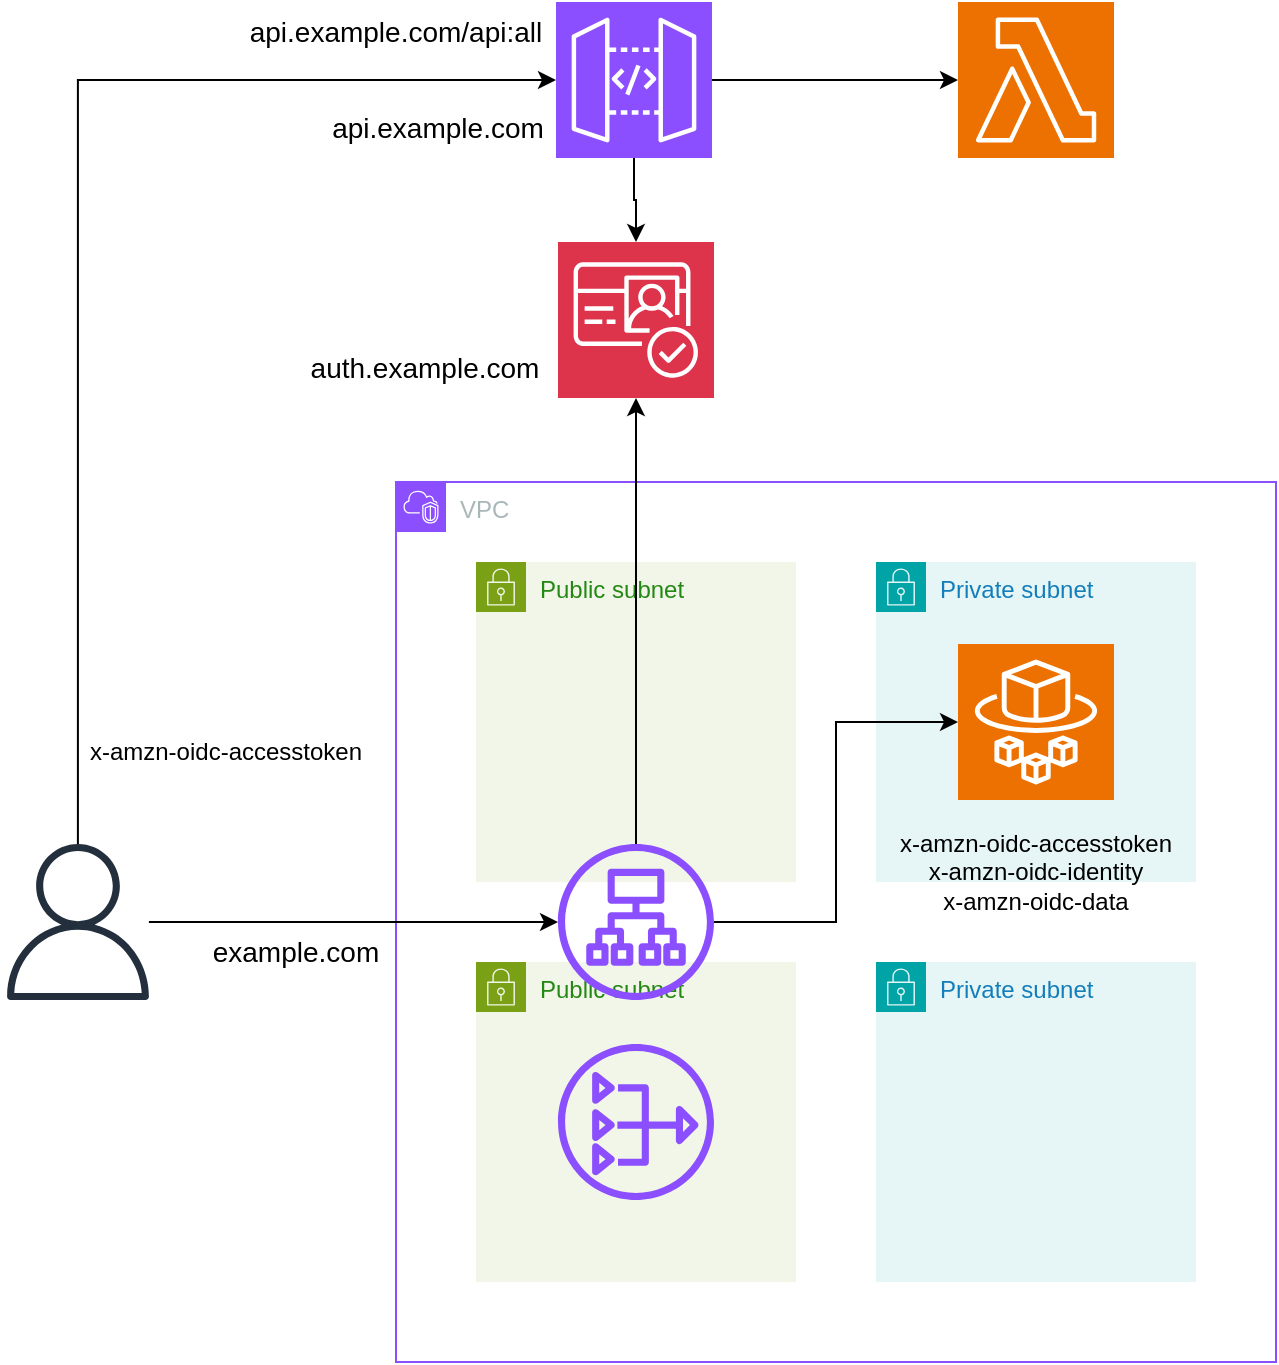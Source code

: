 <mxfile version="28.2.5">
  <diagram name="Page-1" id="xQk2VMeukjMJ57Q2-e7f">
    <mxGraphModel dx="2210" dy="1893" grid="1" gridSize="10" guides="1" tooltips="1" connect="1" arrows="1" fold="1" page="1" pageScale="1" pageWidth="850" pageHeight="1100" math="0" shadow="0">
      <root>
        <mxCell id="0" />
        <mxCell id="1" parent="0" />
        <mxCell id="WfF8xxpSsEryHB9tOLy4-1" value="VPC" style="points=[[0,0],[0.25,0],[0.5,0],[0.75,0],[1,0],[1,0.25],[1,0.5],[1,0.75],[1,1],[0.75,1],[0.5,1],[0.25,1],[0,1],[0,0.75],[0,0.5],[0,0.25]];outlineConnect=0;gradientColor=none;html=1;whiteSpace=wrap;fontSize=12;fontStyle=0;container=0;pointerEvents=0;collapsible=0;recursiveResize=0;shape=mxgraph.aws4.group;grIcon=mxgraph.aws4.group_vpc2;strokeColor=#8C4FFF;fillColor=none;verticalAlign=top;align=left;spacingLeft=30;fontColor=#AAB7B8;dashed=0;" parent="1" vertex="1">
          <mxGeometry x="120" y="120" width="440" height="440" as="geometry" />
        </mxCell>
        <mxCell id="WfF8xxpSsEryHB9tOLy4-2" value="Private subnet" style="points=[[0,0],[0.25,0],[0.5,0],[0.75,0],[1,0],[1,0.25],[1,0.5],[1,0.75],[1,1],[0.75,1],[0.5,1],[0.25,1],[0,1],[0,0.75],[0,0.5],[0,0.25]];outlineConnect=0;gradientColor=none;html=1;whiteSpace=wrap;fontSize=12;fontStyle=0;container=0;pointerEvents=0;collapsible=0;recursiveResize=0;shape=mxgraph.aws4.group;grIcon=mxgraph.aws4.group_security_group;grStroke=0;strokeColor=#00A4A6;fillColor=#E6F6F7;verticalAlign=top;align=left;spacingLeft=30;fontColor=#147EBA;dashed=0;" parent="1" vertex="1">
          <mxGeometry x="360" y="160" width="160" height="160" as="geometry" />
        </mxCell>
        <mxCell id="WfF8xxpSsEryHB9tOLy4-3" value="Public subnet" style="points=[[0,0],[0.25,0],[0.5,0],[0.75,0],[1,0],[1,0.25],[1,0.5],[1,0.75],[1,1],[0.75,1],[0.5,1],[0.25,1],[0,1],[0,0.75],[0,0.5],[0,0.25]];outlineConnect=0;gradientColor=none;html=1;whiteSpace=wrap;fontSize=12;fontStyle=0;container=0;pointerEvents=0;collapsible=0;recursiveResize=0;shape=mxgraph.aws4.group;grIcon=mxgraph.aws4.group_security_group;grStroke=0;strokeColor=#7AA116;fillColor=#F2F6E8;verticalAlign=top;align=left;spacingLeft=30;fontColor=#248814;dashed=0;" parent="1" vertex="1">
          <mxGeometry x="160" y="160" width="160" height="160" as="geometry" />
        </mxCell>
        <mxCell id="WfF8xxpSsEryHB9tOLy4-10" value="" style="sketch=0;points=[[0,0,0],[0.25,0,0],[0.5,0,0],[0.75,0,0],[1,0,0],[0,1,0],[0.25,1,0],[0.5,1,0],[0.75,1,0],[1,1,0],[0,0.25,0],[0,0.5,0],[0,0.75,0],[1,0.25,0],[1,0.5,0],[1,0.75,0]];outlineConnect=0;fontColor=#232F3E;fillColor=#ED7100;strokeColor=#ffffff;dashed=0;verticalLabelPosition=bottom;verticalAlign=top;align=center;html=1;fontSize=12;fontStyle=0;aspect=fixed;shape=mxgraph.aws4.resourceIcon;resIcon=mxgraph.aws4.fargate;" parent="1" vertex="1">
          <mxGeometry x="401" y="201" width="78" height="78" as="geometry" />
        </mxCell>
        <mxCell id="WfF8xxpSsEryHB9tOLy4-12" value="" style="sketch=0;points=[[0,0,0],[0.25,0,0],[0.5,0,0],[0.75,0,0],[1,0,0],[0,1,0],[0.25,1,0],[0.5,1,0],[0.75,1,0],[1,1,0],[0,0.25,0],[0,0.5,0],[0,0.75,0],[1,0.25,0],[1,0.5,0],[1,0.75,0]];outlineConnect=0;fontColor=#232F3E;fillColor=#DD344C;strokeColor=#ffffff;dashed=0;verticalLabelPosition=bottom;verticalAlign=top;align=center;html=1;fontSize=12;fontStyle=0;aspect=fixed;shape=mxgraph.aws4.resourceIcon;resIcon=mxgraph.aws4.cognito;" parent="1" vertex="1">
          <mxGeometry x="201" width="78" height="78" as="geometry" />
        </mxCell>
        <mxCell id="3sGL6UQ1oduCRwL6jlga-1" style="edgeStyle=orthogonalEdgeStyle;rounded=0;orthogonalLoop=1;jettySize=auto;html=1;" parent="1" source="WfF8xxpSsEryHB9tOLy4-13" target="WfF8xxpSsEryHB9tOLy4-27" edge="1">
          <mxGeometry relative="1" as="geometry" />
        </mxCell>
        <mxCell id="WfF8xxpSsEryHB9tOLy4-13" value="" style="sketch=0;outlineConnect=0;fontColor=#232F3E;gradientColor=none;fillColor=#232F3D;strokeColor=none;dashed=0;verticalLabelPosition=bottom;verticalAlign=top;align=center;html=1;fontSize=12;fontStyle=0;aspect=fixed;pointerEvents=1;shape=mxgraph.aws4.user;" parent="1" vertex="1">
          <mxGeometry x="-78" y="301" width="78" height="78" as="geometry" />
        </mxCell>
        <mxCell id="WfF8xxpSsEryHB9tOLy4-18" style="edgeStyle=orthogonalEdgeStyle;rounded=0;orthogonalLoop=1;jettySize=auto;html=1;" parent="1" source="WfF8xxpSsEryHB9tOLy4-16" target="WfF8xxpSsEryHB9tOLy4-17" edge="1">
          <mxGeometry relative="1" as="geometry" />
        </mxCell>
        <mxCell id="WfF8xxpSsEryHB9tOLy4-16" value="" style="sketch=0;points=[[0,0,0],[0.25,0,0],[0.5,0,0],[0.75,0,0],[1,0,0],[0,1,0],[0.25,1,0],[0.5,1,0],[0.75,1,0],[1,1,0],[0,0.25,0],[0,0.5,0],[0,0.75,0],[1,0.25,0],[1,0.5,0],[1,0.75,0]];outlineConnect=0;fontColor=#232F3E;fillColor=#8C4FFF;strokeColor=#ffffff;dashed=0;verticalLabelPosition=bottom;verticalAlign=top;align=center;html=1;fontSize=12;fontStyle=0;aspect=fixed;shape=mxgraph.aws4.resourceIcon;resIcon=mxgraph.aws4.api_gateway;" parent="1" vertex="1">
          <mxGeometry x="200" y="-120" width="78" height="78" as="geometry" />
        </mxCell>
        <mxCell id="WfF8xxpSsEryHB9tOLy4-17" value="" style="sketch=0;points=[[0,0,0],[0.25,0,0],[0.5,0,0],[0.75,0,0],[1,0,0],[0,1,0],[0.25,1,0],[0.5,1,0],[0.75,1,0],[1,1,0],[0,0.25,0],[0,0.5,0],[0,0.75,0],[1,0.25,0],[1,0.5,0],[1,0.75,0]];outlineConnect=0;fontColor=#232F3E;fillColor=#ED7100;strokeColor=#ffffff;dashed=0;verticalLabelPosition=bottom;verticalAlign=top;align=center;html=1;fontSize=12;fontStyle=0;aspect=fixed;shape=mxgraph.aws4.resourceIcon;resIcon=mxgraph.aws4.lambda;" parent="1" vertex="1">
          <mxGeometry x="401" y="-120" width="78" height="78" as="geometry" />
        </mxCell>
        <mxCell id="WfF8xxpSsEryHB9tOLy4-22" style="edgeStyle=orthogonalEdgeStyle;rounded=0;orthogonalLoop=1;jettySize=auto;html=1;entryX=0.5;entryY=0;entryDx=0;entryDy=0;entryPerimeter=0;" parent="1" source="WfF8xxpSsEryHB9tOLy4-16" target="WfF8xxpSsEryHB9tOLy4-12" edge="1">
          <mxGeometry relative="1" as="geometry" />
        </mxCell>
        <mxCell id="WfF8xxpSsEryHB9tOLy4-24" value="Public subnet" style="points=[[0,0],[0.25,0],[0.5,0],[0.75,0],[1,0],[1,0.25],[1,0.5],[1,0.75],[1,1],[0.75,1],[0.5,1],[0.25,1],[0,1],[0,0.75],[0,0.5],[0,0.25]];outlineConnect=0;gradientColor=none;html=1;whiteSpace=wrap;fontSize=12;fontStyle=0;container=0;pointerEvents=0;collapsible=0;recursiveResize=0;shape=mxgraph.aws4.group;grIcon=mxgraph.aws4.group_security_group;grStroke=0;strokeColor=#7AA116;fillColor=#F2F6E8;verticalAlign=top;align=left;spacingLeft=30;fontColor=#248814;dashed=0;" parent="1" vertex="1">
          <mxGeometry x="160" y="360" width="160" height="160" as="geometry" />
        </mxCell>
        <mxCell id="WfF8xxpSsEryHB9tOLy4-25" value="Private subnet" style="points=[[0,0],[0.25,0],[0.5,0],[0.75,0],[1,0],[1,0.25],[1,0.5],[1,0.75],[1,1],[0.75,1],[0.5,1],[0.25,1],[0,1],[0,0.75],[0,0.5],[0,0.25]];outlineConnect=0;gradientColor=none;html=1;whiteSpace=wrap;fontSize=12;fontStyle=0;container=0;pointerEvents=0;collapsible=0;recursiveResize=0;shape=mxgraph.aws4.group;grIcon=mxgraph.aws4.group_security_group;grStroke=0;strokeColor=#00A4A6;fillColor=#E6F6F7;verticalAlign=top;align=left;spacingLeft=30;fontColor=#147EBA;dashed=0;" parent="1" vertex="1">
          <mxGeometry x="360" y="360" width="160" height="160" as="geometry" />
        </mxCell>
        <mxCell id="WfF8xxpSsEryHB9tOLy4-26" value="" style="sketch=0;outlineConnect=0;fontColor=#232F3E;gradientColor=none;fillColor=#8C4FFF;strokeColor=none;dashed=0;verticalLabelPosition=bottom;verticalAlign=top;align=center;html=1;fontSize=12;fontStyle=0;aspect=fixed;pointerEvents=1;shape=mxgraph.aws4.nat_gateway;container=0;" parent="1" vertex="1">
          <mxGeometry x="201" y="401" width="78" height="78" as="geometry" />
        </mxCell>
        <mxCell id="WfF8xxpSsEryHB9tOLy4-30" style="edgeStyle=orthogonalEdgeStyle;rounded=0;orthogonalLoop=1;jettySize=auto;html=1;" parent="1" source="WfF8xxpSsEryHB9tOLy4-27" target="WfF8xxpSsEryHB9tOLy4-12" edge="1">
          <mxGeometry relative="1" as="geometry" />
        </mxCell>
        <mxCell id="WfF8xxpSsEryHB9tOLy4-27" value="" style="sketch=0;outlineConnect=0;fontColor=#232F3E;gradientColor=none;fillColor=#8C4FFF;strokeColor=none;dashed=0;verticalLabelPosition=bottom;verticalAlign=top;align=center;html=1;fontSize=12;fontStyle=0;aspect=fixed;pointerEvents=1;shape=mxgraph.aws4.application_load_balancer;container=0;" parent="1" vertex="1">
          <mxGeometry x="201" y="301" width="78" height="78" as="geometry" />
        </mxCell>
        <mxCell id="WfF8xxpSsEryHB9tOLy4-29" style="edgeStyle=orthogonalEdgeStyle;rounded=0;orthogonalLoop=1;jettySize=auto;html=1;entryX=0;entryY=0.5;entryDx=0;entryDy=0;entryPerimeter=0;" parent="1" source="WfF8xxpSsEryHB9tOLy4-27" target="WfF8xxpSsEryHB9tOLy4-10" edge="1">
          <mxGeometry relative="1" as="geometry" />
        </mxCell>
        <mxCell id="3sGL6UQ1oduCRwL6jlga-2" style="edgeStyle=orthogonalEdgeStyle;rounded=0;orthogonalLoop=1;jettySize=auto;html=1;entryX=0;entryY=0.5;entryDx=0;entryDy=0;entryPerimeter=0;" parent="1" source="WfF8xxpSsEryHB9tOLy4-13" target="WfF8xxpSsEryHB9tOLy4-16" edge="1">
          <mxGeometry relative="1" as="geometry">
            <Array as="points">
              <mxPoint x="-39" y="-81" />
            </Array>
          </mxGeometry>
        </mxCell>
        <mxCell id="3sGL6UQ1oduCRwL6jlga-3" value="api.example.com" style="text;strokeColor=none;align=center;fillColor=none;html=1;verticalAlign=middle;whiteSpace=wrap;rounded=0;fontSize=14;" parent="1" vertex="1">
          <mxGeometry x="81" y="-72" width="120" height="30" as="geometry" />
        </mxCell>
        <mxCell id="3sGL6UQ1oduCRwL6jlga-4" value="example.com" style="text;strokeColor=none;align=center;fillColor=none;html=1;verticalAlign=middle;whiteSpace=wrap;rounded=0;fontSize=14;" parent="1" vertex="1">
          <mxGeometry x="20" y="340" width="100" height="30" as="geometry" />
        </mxCell>
        <mxCell id="3sGL6UQ1oduCRwL6jlga-5" value="auth.example.com" style="text;strokeColor=none;align=center;fillColor=none;html=1;verticalAlign=middle;whiteSpace=wrap;rounded=0;fontSize=14;" parent="1" vertex="1">
          <mxGeometry x="69" y="48" width="131" height="30" as="geometry" />
        </mxCell>
        <mxCell id="u8mjXGVM8PjKGsMt5R4k-1" value="x-amzn-oidc-accesstoken&lt;div&gt;x-amzn-oidc-identity&lt;/div&gt;&lt;div&gt;x-amzn-oidc-data&lt;/div&gt;" style="text;strokeColor=none;align=center;fillColor=none;html=1;verticalAlign=middle;whiteSpace=wrap;rounded=0;" parent="1" vertex="1">
          <mxGeometry x="365" y="290" width="150" height="50" as="geometry" />
        </mxCell>
        <mxCell id="u8mjXGVM8PjKGsMt5R4k-2" value="x-amzn-oidc-accesstoken" style="text;strokeColor=none;align=center;fillColor=none;html=1;verticalAlign=middle;whiteSpace=wrap;rounded=0;" parent="1" vertex="1">
          <mxGeometry x="-40" y="240" width="150" height="30" as="geometry" />
        </mxCell>
        <mxCell id="u8mjXGVM8PjKGsMt5R4k-3" value="api.example.com/api:all" style="text;strokeColor=none;align=center;fillColor=none;html=1;verticalAlign=middle;whiteSpace=wrap;rounded=0;fontSize=14;" parent="1" vertex="1">
          <mxGeometry x="40" y="-120" width="160" height="30" as="geometry" />
        </mxCell>
      </root>
    </mxGraphModel>
  </diagram>
</mxfile>
